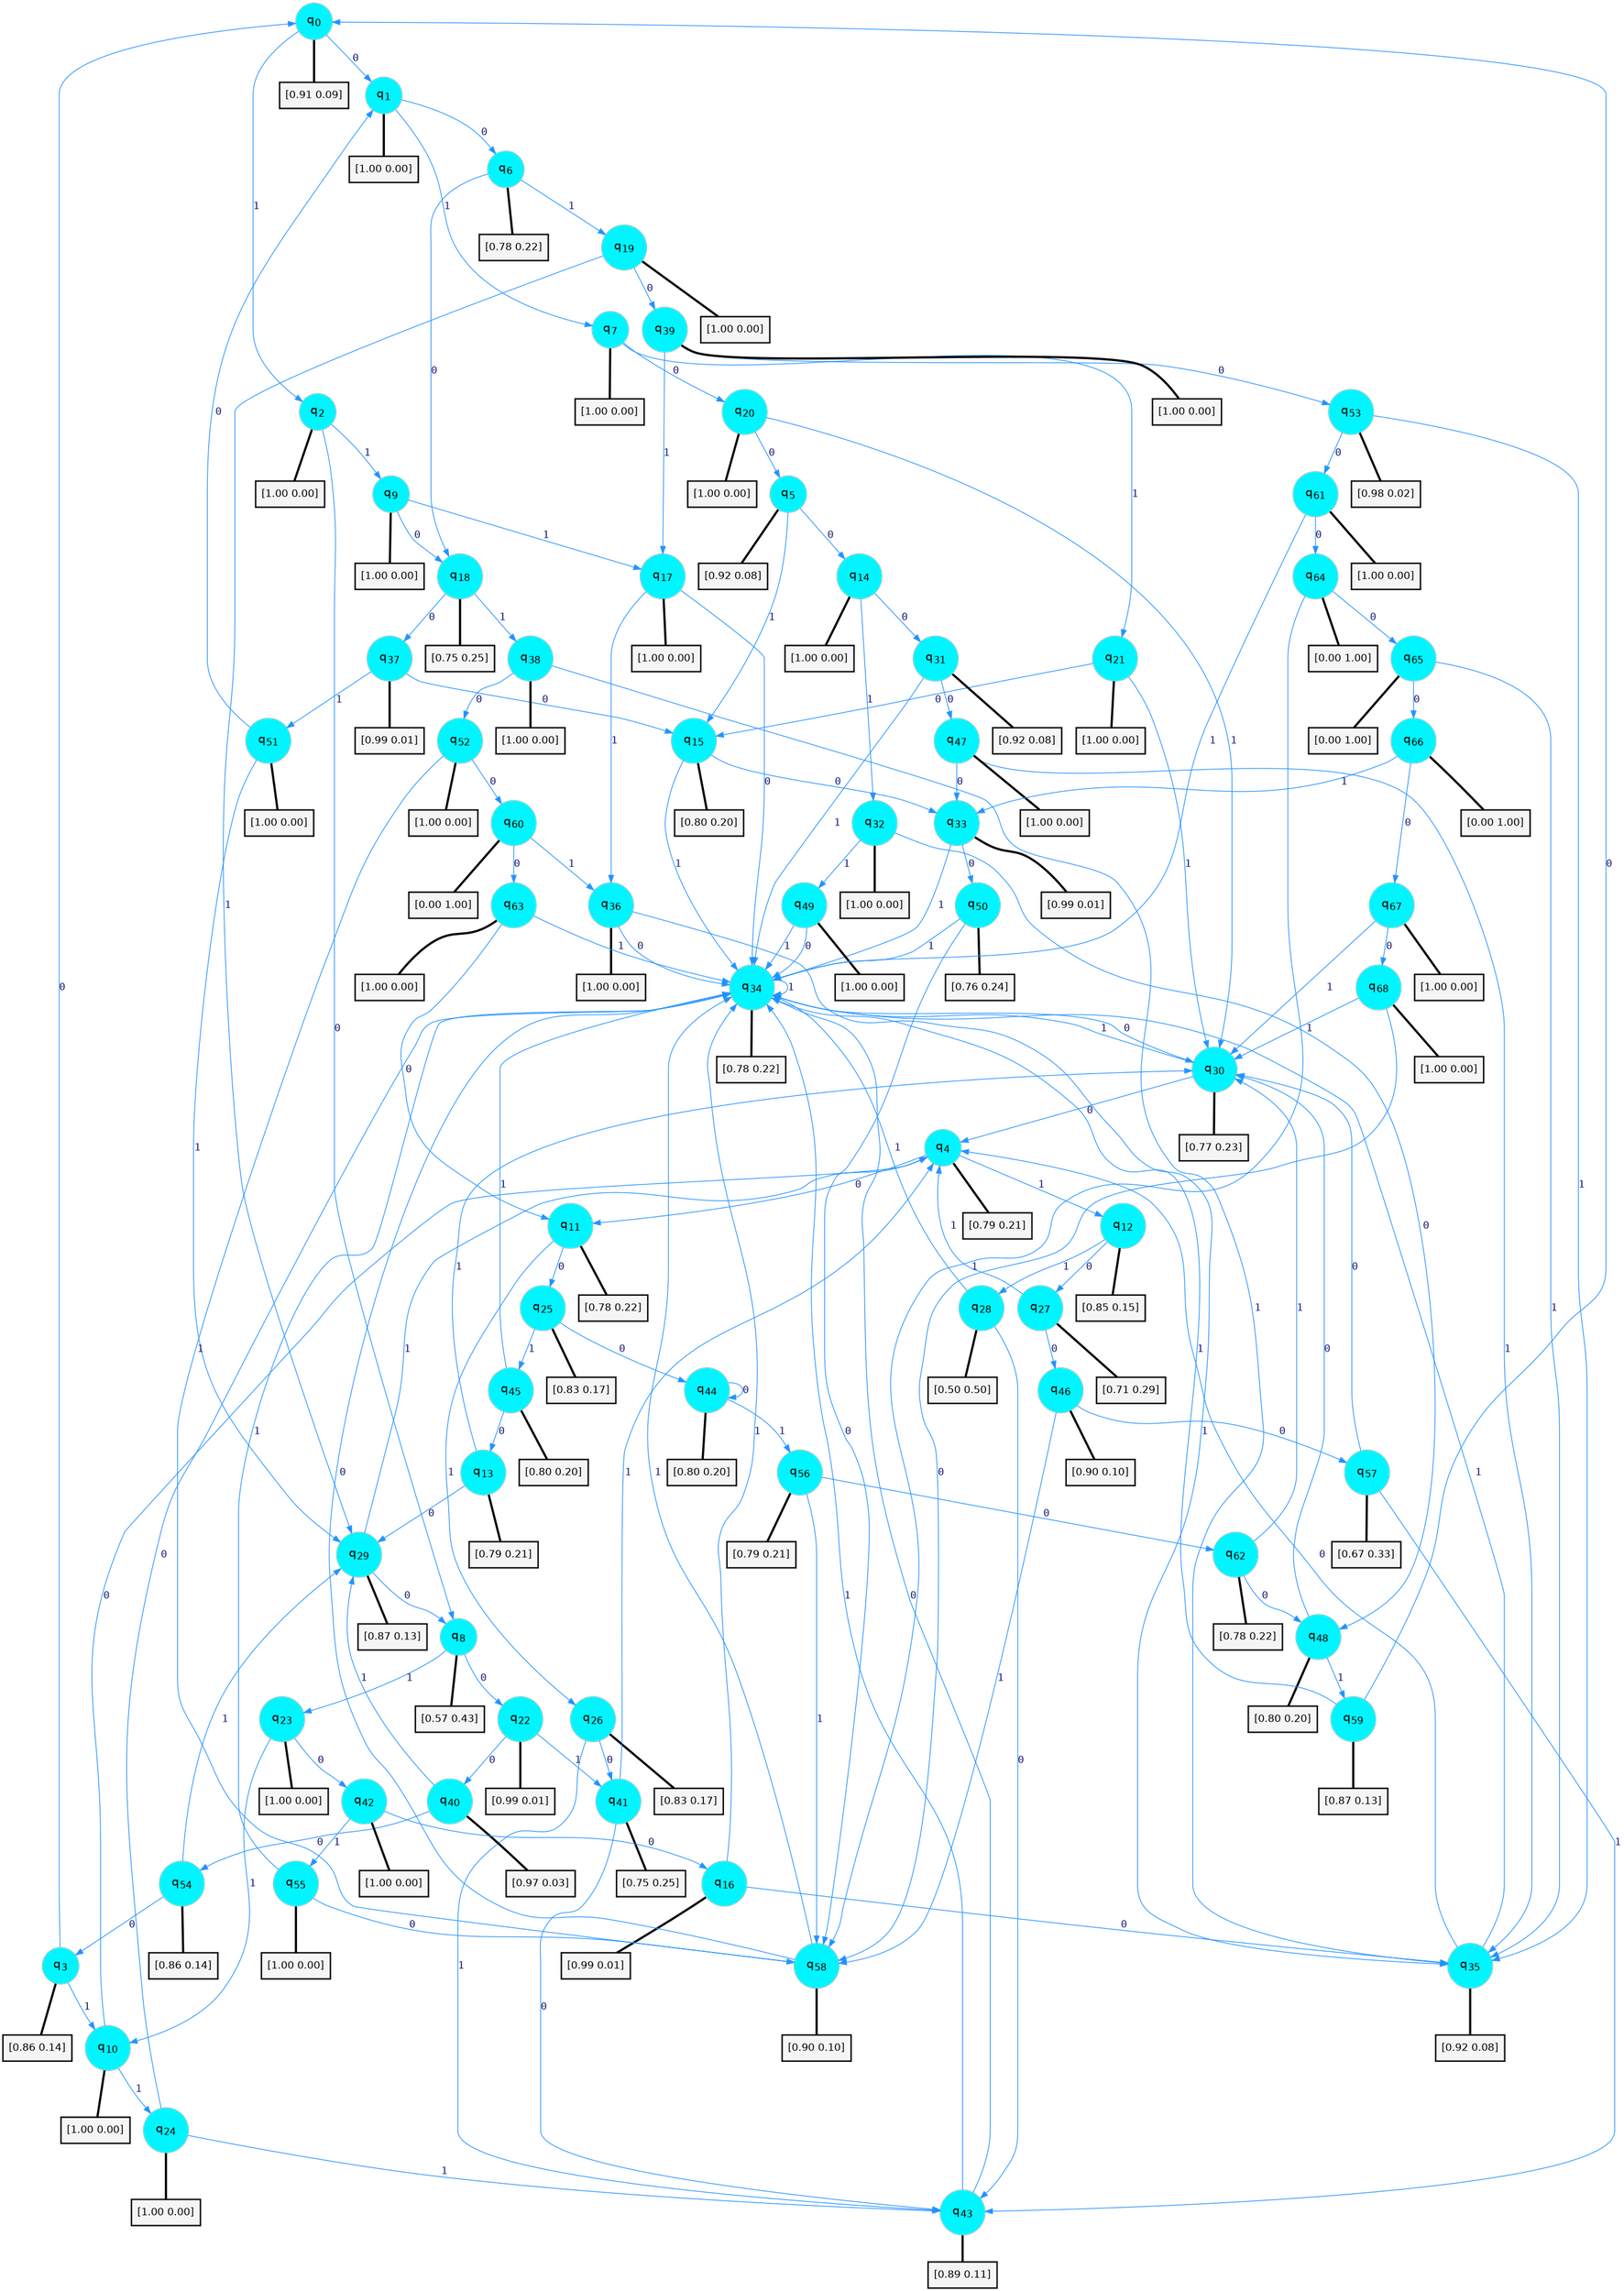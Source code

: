 digraph G {
graph [
bgcolor=transparent, dpi=300, rankdir=TD, size="40,25"];
node [
color=gray, fillcolor=turquoise1, fontcolor=black, fontname=Helvetica, fontsize=16, fontweight=bold, shape=circle, style=filled];
edge [
arrowsize=1, color=dodgerblue1, fontcolor=midnightblue, fontname=courier, fontweight=bold, penwidth=1, style=solid, weight=20];
0[label=<q<SUB>0</SUB>>];
1[label=<q<SUB>1</SUB>>];
2[label=<q<SUB>2</SUB>>];
3[label=<q<SUB>3</SUB>>];
4[label=<q<SUB>4</SUB>>];
5[label=<q<SUB>5</SUB>>];
6[label=<q<SUB>6</SUB>>];
7[label=<q<SUB>7</SUB>>];
8[label=<q<SUB>8</SUB>>];
9[label=<q<SUB>9</SUB>>];
10[label=<q<SUB>10</SUB>>];
11[label=<q<SUB>11</SUB>>];
12[label=<q<SUB>12</SUB>>];
13[label=<q<SUB>13</SUB>>];
14[label=<q<SUB>14</SUB>>];
15[label=<q<SUB>15</SUB>>];
16[label=<q<SUB>16</SUB>>];
17[label=<q<SUB>17</SUB>>];
18[label=<q<SUB>18</SUB>>];
19[label=<q<SUB>19</SUB>>];
20[label=<q<SUB>20</SUB>>];
21[label=<q<SUB>21</SUB>>];
22[label=<q<SUB>22</SUB>>];
23[label=<q<SUB>23</SUB>>];
24[label=<q<SUB>24</SUB>>];
25[label=<q<SUB>25</SUB>>];
26[label=<q<SUB>26</SUB>>];
27[label=<q<SUB>27</SUB>>];
28[label=<q<SUB>28</SUB>>];
29[label=<q<SUB>29</SUB>>];
30[label=<q<SUB>30</SUB>>];
31[label=<q<SUB>31</SUB>>];
32[label=<q<SUB>32</SUB>>];
33[label=<q<SUB>33</SUB>>];
34[label=<q<SUB>34</SUB>>];
35[label=<q<SUB>35</SUB>>];
36[label=<q<SUB>36</SUB>>];
37[label=<q<SUB>37</SUB>>];
38[label=<q<SUB>38</SUB>>];
39[label=<q<SUB>39</SUB>>];
40[label=<q<SUB>40</SUB>>];
41[label=<q<SUB>41</SUB>>];
42[label=<q<SUB>42</SUB>>];
43[label=<q<SUB>43</SUB>>];
44[label=<q<SUB>44</SUB>>];
45[label=<q<SUB>45</SUB>>];
46[label=<q<SUB>46</SUB>>];
47[label=<q<SUB>47</SUB>>];
48[label=<q<SUB>48</SUB>>];
49[label=<q<SUB>49</SUB>>];
50[label=<q<SUB>50</SUB>>];
51[label=<q<SUB>51</SUB>>];
52[label=<q<SUB>52</SUB>>];
53[label=<q<SUB>53</SUB>>];
54[label=<q<SUB>54</SUB>>];
55[label=<q<SUB>55</SUB>>];
56[label=<q<SUB>56</SUB>>];
57[label=<q<SUB>57</SUB>>];
58[label=<q<SUB>58</SUB>>];
59[label=<q<SUB>59</SUB>>];
60[label=<q<SUB>60</SUB>>];
61[label=<q<SUB>61</SUB>>];
62[label=<q<SUB>62</SUB>>];
63[label=<q<SUB>63</SUB>>];
64[label=<q<SUB>64</SUB>>];
65[label=<q<SUB>65</SUB>>];
66[label=<q<SUB>66</SUB>>];
67[label=<q<SUB>67</SUB>>];
68[label=<q<SUB>68</SUB>>];
69[label="[0.91 0.09]", shape=box,fontcolor=black, fontname=Helvetica, fontsize=14, penwidth=2, fillcolor=whitesmoke,color=black];
70[label="[1.00 0.00]", shape=box,fontcolor=black, fontname=Helvetica, fontsize=14, penwidth=2, fillcolor=whitesmoke,color=black];
71[label="[1.00 0.00]", shape=box,fontcolor=black, fontname=Helvetica, fontsize=14, penwidth=2, fillcolor=whitesmoke,color=black];
72[label="[0.86 0.14]", shape=box,fontcolor=black, fontname=Helvetica, fontsize=14, penwidth=2, fillcolor=whitesmoke,color=black];
73[label="[0.79 0.21]", shape=box,fontcolor=black, fontname=Helvetica, fontsize=14, penwidth=2, fillcolor=whitesmoke,color=black];
74[label="[0.92 0.08]", shape=box,fontcolor=black, fontname=Helvetica, fontsize=14, penwidth=2, fillcolor=whitesmoke,color=black];
75[label="[0.78 0.22]", shape=box,fontcolor=black, fontname=Helvetica, fontsize=14, penwidth=2, fillcolor=whitesmoke,color=black];
76[label="[1.00 0.00]", shape=box,fontcolor=black, fontname=Helvetica, fontsize=14, penwidth=2, fillcolor=whitesmoke,color=black];
77[label="[0.57 0.43]", shape=box,fontcolor=black, fontname=Helvetica, fontsize=14, penwidth=2, fillcolor=whitesmoke,color=black];
78[label="[1.00 0.00]", shape=box,fontcolor=black, fontname=Helvetica, fontsize=14, penwidth=2, fillcolor=whitesmoke,color=black];
79[label="[1.00 0.00]", shape=box,fontcolor=black, fontname=Helvetica, fontsize=14, penwidth=2, fillcolor=whitesmoke,color=black];
80[label="[0.78 0.22]", shape=box,fontcolor=black, fontname=Helvetica, fontsize=14, penwidth=2, fillcolor=whitesmoke,color=black];
81[label="[0.85 0.15]", shape=box,fontcolor=black, fontname=Helvetica, fontsize=14, penwidth=2, fillcolor=whitesmoke,color=black];
82[label="[0.79 0.21]", shape=box,fontcolor=black, fontname=Helvetica, fontsize=14, penwidth=2, fillcolor=whitesmoke,color=black];
83[label="[1.00 0.00]", shape=box,fontcolor=black, fontname=Helvetica, fontsize=14, penwidth=2, fillcolor=whitesmoke,color=black];
84[label="[0.80 0.20]", shape=box,fontcolor=black, fontname=Helvetica, fontsize=14, penwidth=2, fillcolor=whitesmoke,color=black];
85[label="[0.99 0.01]", shape=box,fontcolor=black, fontname=Helvetica, fontsize=14, penwidth=2, fillcolor=whitesmoke,color=black];
86[label="[1.00 0.00]", shape=box,fontcolor=black, fontname=Helvetica, fontsize=14, penwidth=2, fillcolor=whitesmoke,color=black];
87[label="[0.75 0.25]", shape=box,fontcolor=black, fontname=Helvetica, fontsize=14, penwidth=2, fillcolor=whitesmoke,color=black];
88[label="[1.00 0.00]", shape=box,fontcolor=black, fontname=Helvetica, fontsize=14, penwidth=2, fillcolor=whitesmoke,color=black];
89[label="[1.00 0.00]", shape=box,fontcolor=black, fontname=Helvetica, fontsize=14, penwidth=2, fillcolor=whitesmoke,color=black];
90[label="[1.00 0.00]", shape=box,fontcolor=black, fontname=Helvetica, fontsize=14, penwidth=2, fillcolor=whitesmoke,color=black];
91[label="[0.99 0.01]", shape=box,fontcolor=black, fontname=Helvetica, fontsize=14, penwidth=2, fillcolor=whitesmoke,color=black];
92[label="[1.00 0.00]", shape=box,fontcolor=black, fontname=Helvetica, fontsize=14, penwidth=2, fillcolor=whitesmoke,color=black];
93[label="[1.00 0.00]", shape=box,fontcolor=black, fontname=Helvetica, fontsize=14, penwidth=2, fillcolor=whitesmoke,color=black];
94[label="[0.83 0.17]", shape=box,fontcolor=black, fontname=Helvetica, fontsize=14, penwidth=2, fillcolor=whitesmoke,color=black];
95[label="[0.83 0.17]", shape=box,fontcolor=black, fontname=Helvetica, fontsize=14, penwidth=2, fillcolor=whitesmoke,color=black];
96[label="[0.71 0.29]", shape=box,fontcolor=black, fontname=Helvetica, fontsize=14, penwidth=2, fillcolor=whitesmoke,color=black];
97[label="[0.50 0.50]", shape=box,fontcolor=black, fontname=Helvetica, fontsize=14, penwidth=2, fillcolor=whitesmoke,color=black];
98[label="[0.87 0.13]", shape=box,fontcolor=black, fontname=Helvetica, fontsize=14, penwidth=2, fillcolor=whitesmoke,color=black];
99[label="[0.77 0.23]", shape=box,fontcolor=black, fontname=Helvetica, fontsize=14, penwidth=2, fillcolor=whitesmoke,color=black];
100[label="[0.92 0.08]", shape=box,fontcolor=black, fontname=Helvetica, fontsize=14, penwidth=2, fillcolor=whitesmoke,color=black];
101[label="[1.00 0.00]", shape=box,fontcolor=black, fontname=Helvetica, fontsize=14, penwidth=2, fillcolor=whitesmoke,color=black];
102[label="[0.99 0.01]", shape=box,fontcolor=black, fontname=Helvetica, fontsize=14, penwidth=2, fillcolor=whitesmoke,color=black];
103[label="[0.78 0.22]", shape=box,fontcolor=black, fontname=Helvetica, fontsize=14, penwidth=2, fillcolor=whitesmoke,color=black];
104[label="[0.92 0.08]", shape=box,fontcolor=black, fontname=Helvetica, fontsize=14, penwidth=2, fillcolor=whitesmoke,color=black];
105[label="[1.00 0.00]", shape=box,fontcolor=black, fontname=Helvetica, fontsize=14, penwidth=2, fillcolor=whitesmoke,color=black];
106[label="[0.99 0.01]", shape=box,fontcolor=black, fontname=Helvetica, fontsize=14, penwidth=2, fillcolor=whitesmoke,color=black];
107[label="[1.00 0.00]", shape=box,fontcolor=black, fontname=Helvetica, fontsize=14, penwidth=2, fillcolor=whitesmoke,color=black];
108[label="[1.00 0.00]", shape=box,fontcolor=black, fontname=Helvetica, fontsize=14, penwidth=2, fillcolor=whitesmoke,color=black];
109[label="[0.97 0.03]", shape=box,fontcolor=black, fontname=Helvetica, fontsize=14, penwidth=2, fillcolor=whitesmoke,color=black];
110[label="[0.75 0.25]", shape=box,fontcolor=black, fontname=Helvetica, fontsize=14, penwidth=2, fillcolor=whitesmoke,color=black];
111[label="[1.00 0.00]", shape=box,fontcolor=black, fontname=Helvetica, fontsize=14, penwidth=2, fillcolor=whitesmoke,color=black];
112[label="[0.89 0.11]", shape=box,fontcolor=black, fontname=Helvetica, fontsize=14, penwidth=2, fillcolor=whitesmoke,color=black];
113[label="[0.80 0.20]", shape=box,fontcolor=black, fontname=Helvetica, fontsize=14, penwidth=2, fillcolor=whitesmoke,color=black];
114[label="[0.80 0.20]", shape=box,fontcolor=black, fontname=Helvetica, fontsize=14, penwidth=2, fillcolor=whitesmoke,color=black];
115[label="[0.90 0.10]", shape=box,fontcolor=black, fontname=Helvetica, fontsize=14, penwidth=2, fillcolor=whitesmoke,color=black];
116[label="[1.00 0.00]", shape=box,fontcolor=black, fontname=Helvetica, fontsize=14, penwidth=2, fillcolor=whitesmoke,color=black];
117[label="[0.80 0.20]", shape=box,fontcolor=black, fontname=Helvetica, fontsize=14, penwidth=2, fillcolor=whitesmoke,color=black];
118[label="[1.00 0.00]", shape=box,fontcolor=black, fontname=Helvetica, fontsize=14, penwidth=2, fillcolor=whitesmoke,color=black];
119[label="[0.76 0.24]", shape=box,fontcolor=black, fontname=Helvetica, fontsize=14, penwidth=2, fillcolor=whitesmoke,color=black];
120[label="[1.00 0.00]", shape=box,fontcolor=black, fontname=Helvetica, fontsize=14, penwidth=2, fillcolor=whitesmoke,color=black];
121[label="[1.00 0.00]", shape=box,fontcolor=black, fontname=Helvetica, fontsize=14, penwidth=2, fillcolor=whitesmoke,color=black];
122[label="[0.98 0.02]", shape=box,fontcolor=black, fontname=Helvetica, fontsize=14, penwidth=2, fillcolor=whitesmoke,color=black];
123[label="[0.86 0.14]", shape=box,fontcolor=black, fontname=Helvetica, fontsize=14, penwidth=2, fillcolor=whitesmoke,color=black];
124[label="[1.00 0.00]", shape=box,fontcolor=black, fontname=Helvetica, fontsize=14, penwidth=2, fillcolor=whitesmoke,color=black];
125[label="[0.79 0.21]", shape=box,fontcolor=black, fontname=Helvetica, fontsize=14, penwidth=2, fillcolor=whitesmoke,color=black];
126[label="[0.67 0.33]", shape=box,fontcolor=black, fontname=Helvetica, fontsize=14, penwidth=2, fillcolor=whitesmoke,color=black];
127[label="[0.90 0.10]", shape=box,fontcolor=black, fontname=Helvetica, fontsize=14, penwidth=2, fillcolor=whitesmoke,color=black];
128[label="[0.87 0.13]", shape=box,fontcolor=black, fontname=Helvetica, fontsize=14, penwidth=2, fillcolor=whitesmoke,color=black];
129[label="[0.00 1.00]", shape=box,fontcolor=black, fontname=Helvetica, fontsize=14, penwidth=2, fillcolor=whitesmoke,color=black];
130[label="[1.00 0.00]", shape=box,fontcolor=black, fontname=Helvetica, fontsize=14, penwidth=2, fillcolor=whitesmoke,color=black];
131[label="[0.78 0.22]", shape=box,fontcolor=black, fontname=Helvetica, fontsize=14, penwidth=2, fillcolor=whitesmoke,color=black];
132[label="[1.00 0.00]", shape=box,fontcolor=black, fontname=Helvetica, fontsize=14, penwidth=2, fillcolor=whitesmoke,color=black];
133[label="[0.00 1.00]", shape=box,fontcolor=black, fontname=Helvetica, fontsize=14, penwidth=2, fillcolor=whitesmoke,color=black];
134[label="[0.00 1.00]", shape=box,fontcolor=black, fontname=Helvetica, fontsize=14, penwidth=2, fillcolor=whitesmoke,color=black];
135[label="[0.00 1.00]", shape=box,fontcolor=black, fontname=Helvetica, fontsize=14, penwidth=2, fillcolor=whitesmoke,color=black];
136[label="[1.00 0.00]", shape=box,fontcolor=black, fontname=Helvetica, fontsize=14, penwidth=2, fillcolor=whitesmoke,color=black];
137[label="[1.00 0.00]", shape=box,fontcolor=black, fontname=Helvetica, fontsize=14, penwidth=2, fillcolor=whitesmoke,color=black];
0->1 [label=0];
0->2 [label=1];
0->69 [arrowhead=none, penwidth=3,color=black];
1->6 [label=0];
1->7 [label=1];
1->70 [arrowhead=none, penwidth=3,color=black];
2->8 [label=0];
2->9 [label=1];
2->71 [arrowhead=none, penwidth=3,color=black];
3->0 [label=0];
3->10 [label=1];
3->72 [arrowhead=none, penwidth=3,color=black];
4->11 [label=0];
4->12 [label=1];
4->73 [arrowhead=none, penwidth=3,color=black];
5->14 [label=0];
5->15 [label=1];
5->74 [arrowhead=none, penwidth=3,color=black];
6->18 [label=0];
6->19 [label=1];
6->75 [arrowhead=none, penwidth=3,color=black];
7->20 [label=0];
7->21 [label=1];
7->76 [arrowhead=none, penwidth=3,color=black];
8->22 [label=0];
8->23 [label=1];
8->77 [arrowhead=none, penwidth=3,color=black];
9->18 [label=0];
9->17 [label=1];
9->78 [arrowhead=none, penwidth=3,color=black];
10->4 [label=0];
10->24 [label=1];
10->79 [arrowhead=none, penwidth=3,color=black];
11->25 [label=0];
11->26 [label=1];
11->80 [arrowhead=none, penwidth=3,color=black];
12->27 [label=0];
12->28 [label=1];
12->81 [arrowhead=none, penwidth=3,color=black];
13->29 [label=0];
13->30 [label=1];
13->82 [arrowhead=none, penwidth=3,color=black];
14->31 [label=0];
14->32 [label=1];
14->83 [arrowhead=none, penwidth=3,color=black];
15->33 [label=0];
15->34 [label=1];
15->84 [arrowhead=none, penwidth=3,color=black];
16->35 [label=0];
16->34 [label=1];
16->85 [arrowhead=none, penwidth=3,color=black];
17->34 [label=0];
17->36 [label=1];
17->86 [arrowhead=none, penwidth=3,color=black];
18->37 [label=0];
18->38 [label=1];
18->87 [arrowhead=none, penwidth=3,color=black];
19->39 [label=0];
19->29 [label=1];
19->88 [arrowhead=none, penwidth=3,color=black];
20->5 [label=0];
20->30 [label=1];
20->89 [arrowhead=none, penwidth=3,color=black];
21->15 [label=0];
21->30 [label=1];
21->90 [arrowhead=none, penwidth=3,color=black];
22->40 [label=0];
22->41 [label=1];
22->91 [arrowhead=none, penwidth=3,color=black];
23->42 [label=0];
23->10 [label=1];
23->92 [arrowhead=none, penwidth=3,color=black];
24->34 [label=0];
24->43 [label=1];
24->93 [arrowhead=none, penwidth=3,color=black];
25->44 [label=0];
25->45 [label=1];
25->94 [arrowhead=none, penwidth=3,color=black];
26->41 [label=0];
26->43 [label=1];
26->95 [arrowhead=none, penwidth=3,color=black];
27->46 [label=0];
27->4 [label=1];
27->96 [arrowhead=none, penwidth=3,color=black];
28->43 [label=0];
28->34 [label=1];
28->97 [arrowhead=none, penwidth=3,color=black];
29->8 [label=0];
29->4 [label=1];
29->98 [arrowhead=none, penwidth=3,color=black];
30->4 [label=0];
30->34 [label=1];
30->99 [arrowhead=none, penwidth=3,color=black];
31->47 [label=0];
31->34 [label=1];
31->100 [arrowhead=none, penwidth=3,color=black];
32->48 [label=0];
32->49 [label=1];
32->101 [arrowhead=none, penwidth=3,color=black];
33->50 [label=0];
33->34 [label=1];
33->102 [arrowhead=none, penwidth=3,color=black];
34->30 [label=0];
34->34 [label=1];
34->103 [arrowhead=none, penwidth=3,color=black];
35->4 [label=0];
35->34 [label=1];
35->104 [arrowhead=none, penwidth=3,color=black];
36->34 [label=0];
36->35 [label=1];
36->105 [arrowhead=none, penwidth=3,color=black];
37->15 [label=0];
37->51 [label=1];
37->106 [arrowhead=none, penwidth=3,color=black];
38->52 [label=0];
38->35 [label=1];
38->107 [arrowhead=none, penwidth=3,color=black];
39->53 [label=0];
39->17 [label=1];
39->108 [arrowhead=none, penwidth=3,color=black];
40->54 [label=0];
40->29 [label=1];
40->109 [arrowhead=none, penwidth=3,color=black];
41->43 [label=0];
41->4 [label=1];
41->110 [arrowhead=none, penwidth=3,color=black];
42->16 [label=0];
42->55 [label=1];
42->111 [arrowhead=none, penwidth=3,color=black];
43->34 [label=0];
43->34 [label=1];
43->112 [arrowhead=none, penwidth=3,color=black];
44->44 [label=0];
44->56 [label=1];
44->113 [arrowhead=none, penwidth=3,color=black];
45->13 [label=0];
45->34 [label=1];
45->114 [arrowhead=none, penwidth=3,color=black];
46->57 [label=0];
46->58 [label=1];
46->115 [arrowhead=none, penwidth=3,color=black];
47->33 [label=0];
47->35 [label=1];
47->116 [arrowhead=none, penwidth=3,color=black];
48->30 [label=0];
48->59 [label=1];
48->117 [arrowhead=none, penwidth=3,color=black];
49->34 [label=0];
49->34 [label=1];
49->118 [arrowhead=none, penwidth=3,color=black];
50->58 [label=0];
50->34 [label=1];
50->119 [arrowhead=none, penwidth=3,color=black];
51->1 [label=0];
51->29 [label=1];
51->120 [arrowhead=none, penwidth=3,color=black];
52->60 [label=0];
52->58 [label=1];
52->121 [arrowhead=none, penwidth=3,color=black];
53->61 [label=0];
53->35 [label=1];
53->122 [arrowhead=none, penwidth=3,color=black];
54->3 [label=0];
54->29 [label=1];
54->123 [arrowhead=none, penwidth=3,color=black];
55->58 [label=0];
55->34 [label=1];
55->124 [arrowhead=none, penwidth=3,color=black];
56->62 [label=0];
56->58 [label=1];
56->125 [arrowhead=none, penwidth=3,color=black];
57->30 [label=0];
57->43 [label=1];
57->126 [arrowhead=none, penwidth=3,color=black];
58->34 [label=0];
58->34 [label=1];
58->127 [arrowhead=none, penwidth=3,color=black];
59->0 [label=0];
59->34 [label=1];
59->128 [arrowhead=none, penwidth=3,color=black];
60->63 [label=0];
60->36 [label=1];
60->129 [arrowhead=none, penwidth=3,color=black];
61->64 [label=0];
61->34 [label=1];
61->130 [arrowhead=none, penwidth=3,color=black];
62->48 [label=0];
62->30 [label=1];
62->131 [arrowhead=none, penwidth=3,color=black];
63->11 [label=0];
63->34 [label=1];
63->132 [arrowhead=none, penwidth=3,color=black];
64->65 [label=0];
64->58 [label=1];
64->133 [arrowhead=none, penwidth=3,color=black];
65->66 [label=0];
65->35 [label=1];
65->134 [arrowhead=none, penwidth=3,color=black];
66->67 [label=0];
66->33 [label=1];
66->135 [arrowhead=none, penwidth=3,color=black];
67->68 [label=0];
67->30 [label=1];
67->136 [arrowhead=none, penwidth=3,color=black];
68->58 [label=0];
68->30 [label=1];
68->137 [arrowhead=none, penwidth=3,color=black];
}
